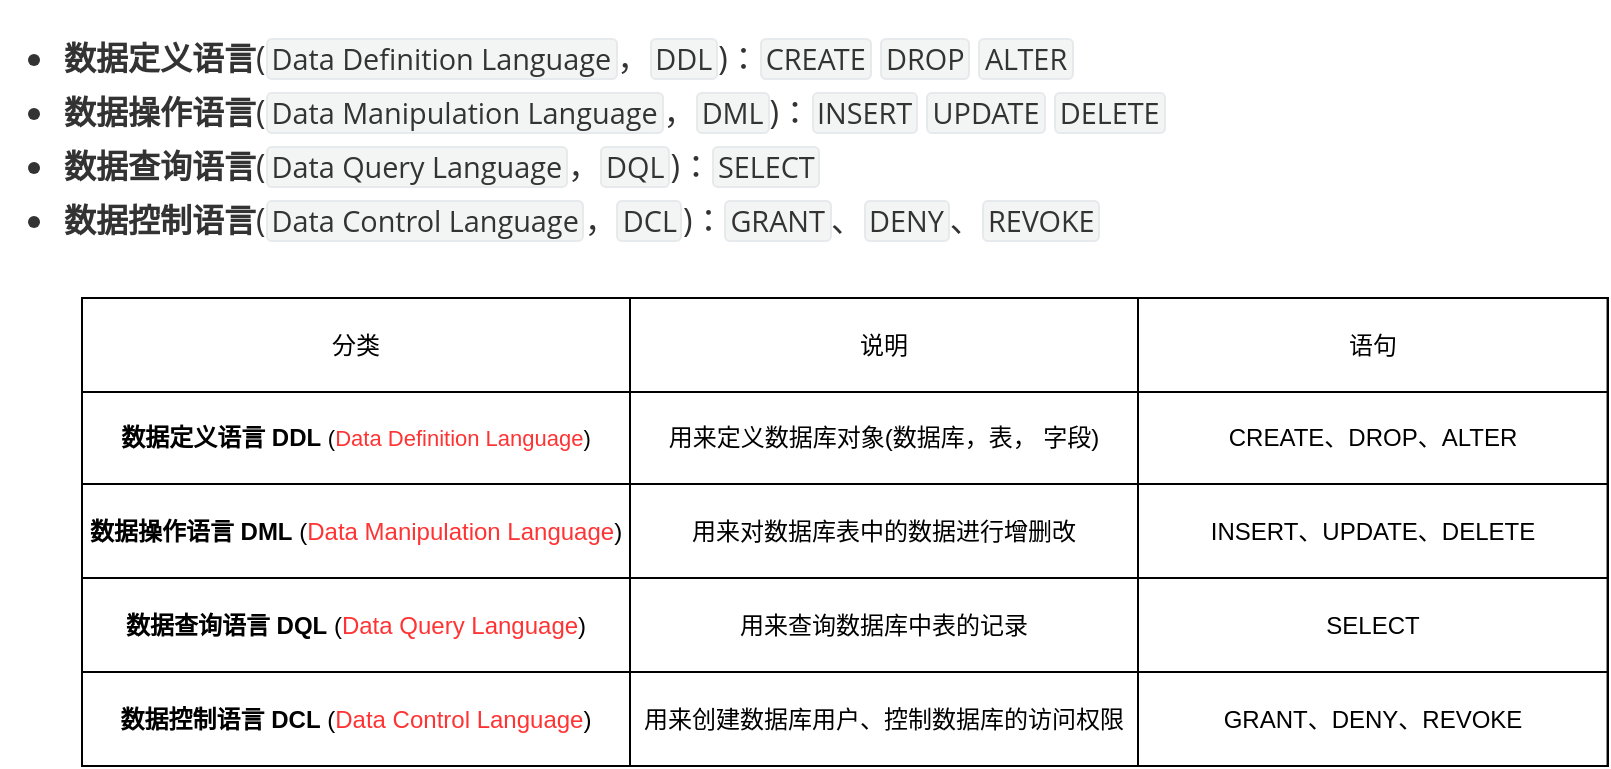 <mxfile version="21.7.4" type="github">
  <diagram name="第 1 页" id="3LZvGKKyWewhh8zbcXn5">
    <mxGraphModel dx="636" dy="1667" grid="0" gridSize="10" guides="1" tooltips="1" connect="1" arrows="1" fold="1" page="1" pageScale="1" pageWidth="1920" pageHeight="1200" math="0" shadow="0">
      <root>
        <mxCell id="0" />
        <mxCell id="1" parent="0" />
        <mxCell id="FtCa5IqxH-QXSGiLLLDz-1" value="" style="childLayout=tableLayout;recursiveResize=0;shadow=0;fillColor=none;" vertex="1" parent="1">
          <mxGeometry x="205" y="146" width="762.78" height="234" as="geometry" />
        </mxCell>
        <mxCell id="FtCa5IqxH-QXSGiLLLDz-2" value="" style="shape=tableRow;horizontal=0;startSize=0;swimlaneHead=0;swimlaneBody=0;top=0;left=0;bottom=0;right=0;dropTarget=0;collapsible=0;recursiveResize=0;expand=0;fontStyle=0;fillColor=none;strokeColor=inherit;" vertex="1" parent="FtCa5IqxH-QXSGiLLLDz-1">
          <mxGeometry width="762.78" height="47" as="geometry" />
        </mxCell>
        <mxCell id="FtCa5IqxH-QXSGiLLLDz-3" value="分类" style="connectable=0;recursiveResize=0;strokeColor=inherit;fillColor=none;align=center;whiteSpace=wrap;html=1;" vertex="1" parent="FtCa5IqxH-QXSGiLLLDz-2">
          <mxGeometry width="274" height="47" as="geometry">
            <mxRectangle width="274" height="47" as="alternateBounds" />
          </mxGeometry>
        </mxCell>
        <mxCell id="FtCa5IqxH-QXSGiLLLDz-4" value="说明" style="connectable=0;recursiveResize=0;strokeColor=inherit;fillColor=none;align=center;whiteSpace=wrap;html=1;" vertex="1" parent="FtCa5IqxH-QXSGiLLLDz-2">
          <mxGeometry x="274" width="254" height="47" as="geometry">
            <mxRectangle width="254" height="47" as="alternateBounds" />
          </mxGeometry>
        </mxCell>
        <mxCell id="FtCa5IqxH-QXSGiLLLDz-5" value="语句" style="connectable=0;recursiveResize=0;strokeColor=inherit;fillColor=none;align=center;whiteSpace=wrap;html=1;" vertex="1" parent="FtCa5IqxH-QXSGiLLLDz-2">
          <mxGeometry x="528" width="235" height="47" as="geometry">
            <mxRectangle width="235" height="47" as="alternateBounds" />
          </mxGeometry>
        </mxCell>
        <mxCell id="FtCa5IqxH-QXSGiLLLDz-6" style="shape=tableRow;horizontal=0;startSize=0;swimlaneHead=0;swimlaneBody=0;top=0;left=0;bottom=0;right=0;dropTarget=0;collapsible=0;recursiveResize=0;expand=0;fontStyle=0;fillColor=none;strokeColor=inherit;" vertex="1" parent="FtCa5IqxH-QXSGiLLLDz-1">
          <mxGeometry y="47" width="762.78" height="46" as="geometry" />
        </mxCell>
        <mxCell id="FtCa5IqxH-QXSGiLLLDz-7" value="&lt;b&gt;数据定义语言 DDL&lt;/b&gt; &lt;font style=&quot;font-size: 11px;&quot;&gt;(&lt;font color=&quot;#ff3333&quot;&gt;Data Definition Language&lt;/font&gt;)&lt;/font&gt;" style="connectable=0;recursiveResize=0;strokeColor=inherit;fillColor=none;align=center;whiteSpace=wrap;html=1;" vertex="1" parent="FtCa5IqxH-QXSGiLLLDz-6">
          <mxGeometry width="274" height="46" as="geometry">
            <mxRectangle width="274" height="46" as="alternateBounds" />
          </mxGeometry>
        </mxCell>
        <mxCell id="FtCa5IqxH-QXSGiLLLDz-8" value="用来定义数据库对象(数据库，表， 字段)" style="connectable=0;recursiveResize=0;strokeColor=inherit;fillColor=none;align=center;whiteSpace=wrap;html=1;" vertex="1" parent="FtCa5IqxH-QXSGiLLLDz-6">
          <mxGeometry x="274" width="254" height="46" as="geometry">
            <mxRectangle width="254" height="46" as="alternateBounds" />
          </mxGeometry>
        </mxCell>
        <mxCell id="FtCa5IqxH-QXSGiLLLDz-9" value="CREATE、DROP、ALTER" style="connectable=0;recursiveResize=0;strokeColor=inherit;fillColor=none;align=center;whiteSpace=wrap;html=1;" vertex="1" parent="FtCa5IqxH-QXSGiLLLDz-6">
          <mxGeometry x="528" width="235" height="46" as="geometry">
            <mxRectangle width="235" height="46" as="alternateBounds" />
          </mxGeometry>
        </mxCell>
        <mxCell id="FtCa5IqxH-QXSGiLLLDz-10" style="shape=tableRow;horizontal=0;startSize=0;swimlaneHead=0;swimlaneBody=0;top=0;left=0;bottom=0;right=0;dropTarget=0;collapsible=0;recursiveResize=0;expand=0;fontStyle=0;fillColor=none;strokeColor=inherit;" vertex="1" parent="FtCa5IqxH-QXSGiLLLDz-1">
          <mxGeometry y="93" width="762.78" height="47" as="geometry" />
        </mxCell>
        <mxCell id="FtCa5IqxH-QXSGiLLLDz-11" value="&lt;b&gt;数据操作语言 DML&lt;/b&gt; (&lt;font color=&quot;#ff3333&quot;&gt;Data Manipulation Language&lt;/font&gt;)" style="connectable=0;recursiveResize=0;strokeColor=inherit;fillColor=none;align=center;whiteSpace=wrap;html=1;" vertex="1" parent="FtCa5IqxH-QXSGiLLLDz-10">
          <mxGeometry width="274" height="47" as="geometry">
            <mxRectangle width="274" height="47" as="alternateBounds" />
          </mxGeometry>
        </mxCell>
        <mxCell id="FtCa5IqxH-QXSGiLLLDz-12" value="用来对数据库表中的数据进行增删改" style="connectable=0;recursiveResize=0;strokeColor=inherit;fillColor=none;align=center;whiteSpace=wrap;html=1;" vertex="1" parent="FtCa5IqxH-QXSGiLLLDz-10">
          <mxGeometry x="274" width="254" height="47" as="geometry">
            <mxRectangle width="254" height="47" as="alternateBounds" />
          </mxGeometry>
        </mxCell>
        <mxCell id="FtCa5IqxH-QXSGiLLLDz-13" value="INSERT、UPDATE、DELETE" style="connectable=0;recursiveResize=0;strokeColor=inherit;fillColor=none;align=center;whiteSpace=wrap;html=1;" vertex="1" parent="FtCa5IqxH-QXSGiLLLDz-10">
          <mxGeometry x="528" width="235" height="47" as="geometry">
            <mxRectangle width="235" height="47" as="alternateBounds" />
          </mxGeometry>
        </mxCell>
        <mxCell id="FtCa5IqxH-QXSGiLLLDz-18" style="shape=tableRow;horizontal=0;startSize=0;swimlaneHead=0;swimlaneBody=0;top=0;left=0;bottom=0;right=0;dropTarget=0;collapsible=0;recursiveResize=0;expand=0;fontStyle=0;fillColor=none;strokeColor=inherit;" vertex="1" parent="FtCa5IqxH-QXSGiLLLDz-1">
          <mxGeometry y="140" width="762.78" height="47" as="geometry" />
        </mxCell>
        <mxCell id="FtCa5IqxH-QXSGiLLLDz-19" value="&lt;b&gt;数据查询语言 DQL&lt;/b&gt; (&lt;font color=&quot;#ff3333&quot;&gt;Data Query Language&lt;/font&gt;)" style="connectable=0;recursiveResize=0;strokeColor=inherit;fillColor=none;align=center;whiteSpace=wrap;html=1;" vertex="1" parent="FtCa5IqxH-QXSGiLLLDz-18">
          <mxGeometry width="274" height="47" as="geometry">
            <mxRectangle width="274" height="47" as="alternateBounds" />
          </mxGeometry>
        </mxCell>
        <mxCell id="FtCa5IqxH-QXSGiLLLDz-20" value="用来查询数据库中表的记录" style="connectable=0;recursiveResize=0;strokeColor=inherit;fillColor=none;align=center;whiteSpace=wrap;html=1;" vertex="1" parent="FtCa5IqxH-QXSGiLLLDz-18">
          <mxGeometry x="274" width="254" height="47" as="geometry">
            <mxRectangle width="254" height="47" as="alternateBounds" />
          </mxGeometry>
        </mxCell>
        <mxCell id="FtCa5IqxH-QXSGiLLLDz-21" value="SELECT" style="connectable=0;recursiveResize=0;strokeColor=inherit;fillColor=none;align=center;whiteSpace=wrap;html=1;" vertex="1" parent="FtCa5IqxH-QXSGiLLLDz-18">
          <mxGeometry x="528" width="235" height="47" as="geometry">
            <mxRectangle width="235" height="47" as="alternateBounds" />
          </mxGeometry>
        </mxCell>
        <mxCell id="FtCa5IqxH-QXSGiLLLDz-14" style="shape=tableRow;horizontal=0;startSize=0;swimlaneHead=0;swimlaneBody=0;top=0;left=0;bottom=0;right=0;dropTarget=0;collapsible=0;recursiveResize=0;expand=0;fontStyle=0;fillColor=none;strokeColor=inherit;" vertex="1" parent="FtCa5IqxH-QXSGiLLLDz-1">
          <mxGeometry y="187" width="762.78" height="47" as="geometry" />
        </mxCell>
        <mxCell id="FtCa5IqxH-QXSGiLLLDz-15" value="&lt;b&gt;数据控制语言 DCL&lt;/b&gt; (&lt;font color=&quot;#ff3333&quot;&gt;Data Control Language&lt;/font&gt;)" style="connectable=0;recursiveResize=0;strokeColor=inherit;fillColor=none;align=center;whiteSpace=wrap;html=1;" vertex="1" parent="FtCa5IqxH-QXSGiLLLDz-14">
          <mxGeometry width="274" height="47" as="geometry">
            <mxRectangle width="274" height="47" as="alternateBounds" />
          </mxGeometry>
        </mxCell>
        <mxCell id="FtCa5IqxH-QXSGiLLLDz-16" value="用来创建数据库用户、控制数据库的访问权限" style="connectable=0;recursiveResize=0;strokeColor=inherit;fillColor=none;align=center;whiteSpace=wrap;html=1;" vertex="1" parent="FtCa5IqxH-QXSGiLLLDz-14">
          <mxGeometry x="274" width="254" height="47" as="geometry">
            <mxRectangle width="254" height="47" as="alternateBounds" />
          </mxGeometry>
        </mxCell>
        <mxCell id="FtCa5IqxH-QXSGiLLLDz-17" value="GRANT、DENY、REVOKE" style="connectable=0;recursiveResize=0;strokeColor=inherit;fillColor=none;align=center;whiteSpace=wrap;html=1;" vertex="1" parent="FtCa5IqxH-QXSGiLLLDz-14">
          <mxGeometry x="528" width="235" height="47" as="geometry">
            <mxRectangle width="235" height="47" as="alternateBounds" />
          </mxGeometry>
        </mxCell>
        <mxCell id="FtCa5IqxH-QXSGiLLLDz-22" value="&lt;ul class=&quot;ul-list&quot; data-mark=&quot;-&quot; style=&quot;box-sizing: border-box; margin: 0.8em 0px; padding-left: 30px; position: relative; color: rgb(51, 51, 51); font-family: &amp;quot;Open Sans&amp;quot;, &amp;quot;Clear Sans&amp;quot;, &amp;quot;Helvetica Neue&amp;quot;, Helvetica, Arial, &amp;quot;Segoe UI Emoji&amp;quot;, sans-serif; font-size: 16px; font-style: normal; font-variant-ligatures: normal; font-variant-caps: normal; font-weight: 400; letter-spacing: normal; orphans: 2; text-align: start; text-indent: 0px; text-transform: none; widows: 2; word-spacing: 0px; -webkit-text-stroke-width: 0px; text-decoration-thickness: initial; text-decoration-style: initial; text-decoration-color: initial;&quot;&gt;&lt;li class=&quot;md-list-item&quot; style=&quot;box-sizing: border-box; margin: 0px; position: relative;&quot;&gt;&lt;p class=&quot;md-end-block md-p&quot; style=&quot;box-sizing: border-box; line-height: inherit; orphans: 4; margin: 0px 0px 0.5rem; position: relative;&quot;&gt;&lt;span class=&quot;md-pair-s&quot; style=&quot;box-sizing: border-box;&quot;&gt;&lt;strong style=&quot;box-sizing: border-box;&quot;&gt;&lt;span class=&quot;md-plain&quot; style=&quot;box-sizing: border-box;&quot;&gt;数据定义语言&lt;/span&gt;&lt;/strong&gt;&lt;/span&gt;&lt;span class=&quot;md-plain&quot; style=&quot;box-sizing: border-box;&quot;&gt;(&lt;/span&gt;&lt;span spellcheck=&quot;false&quot; class=&quot;md-pair-s&quot; style=&quot;box-sizing: border-box;&quot;&gt;&lt;code style=&quot;box-sizing: border-box; font-family: var(--monospace); text-align: left; vertical-align: initial; border: 1px solid rgb(231, 234, 237); background-color: rgb(243, 244, 244); border-radius: 3px; padding: 0px 2px; font-size: 0.9em;&quot;&gt;Data Definition Language&lt;/code&gt;&lt;/span&gt;&lt;span class=&quot;md-plain&quot; style=&quot;box-sizing: border-box;&quot;&gt;，&lt;/span&gt;&lt;span spellcheck=&quot;false&quot; class=&quot;md-pair-s&quot; style=&quot;box-sizing: border-box;&quot;&gt;&lt;code style=&quot;box-sizing: border-box; font-family: var(--monospace); text-align: left; vertical-align: initial; border: 1px solid rgb(231, 234, 237); background-color: rgb(243, 244, 244); border-radius: 3px; padding: 0px 2px; font-size: 0.9em;&quot;&gt;DDL&lt;/code&gt;&lt;/span&gt;&lt;span class=&quot;md-plain&quot; style=&quot;box-sizing: border-box;&quot;&gt;)：&lt;/span&gt;&lt;span spellcheck=&quot;false&quot; class=&quot;md-pair-s&quot; style=&quot;box-sizing: border-box;&quot;&gt;&lt;code style=&quot;box-sizing: border-box; font-family: var(--monospace); text-align: left; vertical-align: initial; border: 1px solid rgb(231, 234, 237); background-color: rgb(243, 244, 244); border-radius: 3px; padding: 0px 2px; font-size: 0.9em;&quot;&gt;CREATE&lt;/code&gt;&lt;/span&gt;&lt;span class=&quot;md-plain&quot; style=&quot;box-sizing: border-box;&quot;&gt; &lt;/span&gt;&lt;span spellcheck=&quot;false&quot; class=&quot;md-pair-s&quot; style=&quot;box-sizing: border-box;&quot;&gt;&lt;code style=&quot;box-sizing: border-box; font-family: var(--monospace); text-align: left; vertical-align: initial; border: 1px solid rgb(231, 234, 237); background-color: rgb(243, 244, 244); border-radius: 3px; padding: 0px 2px; font-size: 0.9em;&quot;&gt;DROP&lt;/code&gt;&lt;/span&gt;&lt;span class=&quot;md-plain&quot; style=&quot;box-sizing: border-box;&quot;&gt; &lt;/span&gt;&lt;span spellcheck=&quot;false&quot; class=&quot;md-pair-s&quot; style=&quot;box-sizing: border-box;&quot;&gt;&lt;code style=&quot;box-sizing: border-box; font-family: var(--monospace); text-align: left; vertical-align: initial; border: 1px solid rgb(231, 234, 237); background-color: rgb(243, 244, 244); border-radius: 3px; padding: 0px 2px; font-size: 0.9em;&quot;&gt;ALTER&lt;/code&gt;&lt;/span&gt;&lt;/p&gt;&lt;/li&gt;&lt;li class=&quot;md-list-item&quot; style=&quot;box-sizing: border-box; margin: 0px; position: relative;&quot;&gt;&lt;p class=&quot;md-end-block md-p&quot; style=&quot;box-sizing: border-box; line-height: inherit; orphans: 4; margin: 0px 0px 0.5rem; position: relative;&quot;&gt;&lt;span class=&quot;md-pair-s&quot; style=&quot;box-sizing: border-box;&quot;&gt;&lt;strong style=&quot;box-sizing: border-box;&quot;&gt;&lt;span class=&quot;md-plain&quot; style=&quot;box-sizing: border-box;&quot;&gt;数据操作语言&lt;/span&gt;&lt;/strong&gt;&lt;/span&gt;&lt;span class=&quot;md-plain&quot; style=&quot;box-sizing: border-box;&quot;&gt;(&lt;/span&gt;&lt;span spellcheck=&quot;false&quot; class=&quot;md-pair-s&quot; style=&quot;box-sizing: border-box;&quot;&gt;&lt;code style=&quot;box-sizing: border-box; font-family: var(--monospace); text-align: left; vertical-align: initial; border: 1px solid rgb(231, 234, 237); background-color: rgb(243, 244, 244); border-radius: 3px; padding: 0px 2px; font-size: 0.9em;&quot;&gt;Data Manipulation Language&lt;/code&gt;&lt;/span&gt;&lt;span class=&quot;md-plain&quot; style=&quot;box-sizing: border-box;&quot;&gt;，&lt;/span&gt;&lt;span spellcheck=&quot;false&quot; class=&quot;md-pair-s&quot; style=&quot;box-sizing: border-box;&quot;&gt;&lt;code style=&quot;box-sizing: border-box; font-family: var(--monospace); text-align: left; vertical-align: initial; border: 1px solid rgb(231, 234, 237); background-color: rgb(243, 244, 244); border-radius: 3px; padding: 0px 2px; font-size: 0.9em;&quot;&gt;DML&lt;/code&gt;&lt;/span&gt;&lt;span class=&quot;md-plain&quot; style=&quot;box-sizing: border-box;&quot;&gt;)：&lt;/span&gt;&lt;span spellcheck=&quot;false&quot; class=&quot;md-pair-s&quot; style=&quot;box-sizing: border-box;&quot;&gt;&lt;code style=&quot;box-sizing: border-box; font-family: var(--monospace); text-align: left; vertical-align: initial; border: 1px solid rgb(231, 234, 237); background-color: rgb(243, 244, 244); border-radius: 3px; padding: 0px 2px; font-size: 0.9em;&quot;&gt;INSERT&lt;/code&gt;&lt;/span&gt;&lt;span class=&quot;md-plain&quot; style=&quot;box-sizing: border-box;&quot;&gt; &lt;/span&gt;&lt;span spellcheck=&quot;false&quot; class=&quot;md-pair-s&quot; style=&quot;box-sizing: border-box;&quot;&gt;&lt;code style=&quot;box-sizing: border-box; font-family: var(--monospace); text-align: left; vertical-align: initial; border: 1px solid rgb(231, 234, 237); background-color: rgb(243, 244, 244); border-radius: 3px; padding: 0px 2px; font-size: 0.9em;&quot;&gt;UPDATE&lt;/code&gt;&lt;/span&gt;&lt;span class=&quot;md-plain&quot; style=&quot;box-sizing: border-box;&quot;&gt; &lt;/span&gt;&lt;span spellcheck=&quot;false&quot; class=&quot;md-pair-s&quot; style=&quot;box-sizing: border-box;&quot;&gt;&lt;code style=&quot;box-sizing: border-box; font-family: var(--monospace); text-align: left; vertical-align: initial; border: 1px solid rgb(231, 234, 237); background-color: rgb(243, 244, 244); border-radius: 3px; padding: 0px 2px; font-size: 0.9em;&quot;&gt;DELETE&lt;/code&gt;&lt;/span&gt;&lt;/p&gt;&lt;/li&gt;&lt;li class=&quot;md-list-item&quot; style=&quot;box-sizing: border-box; margin: 0px; position: relative;&quot;&gt;&lt;p class=&quot;md-end-block md-p&quot; style=&quot;box-sizing: border-box; line-height: inherit; orphans: 4; margin: 0px 0px 0.5rem; position: relative;&quot;&gt;&lt;span class=&quot;md-pair-s&quot; style=&quot;box-sizing: border-box;&quot;&gt;&lt;strong style=&quot;box-sizing: border-box;&quot;&gt;&lt;span class=&quot;md-plain&quot; style=&quot;box-sizing: border-box;&quot;&gt;数据查询语言&lt;/span&gt;&lt;/strong&gt;&lt;/span&gt;&lt;span class=&quot;md-plain&quot; style=&quot;box-sizing: border-box;&quot;&gt;(&lt;/span&gt;&lt;span spellcheck=&quot;false&quot; class=&quot;md-pair-s&quot; style=&quot;box-sizing: border-box;&quot;&gt;&lt;code style=&quot;box-sizing: border-box; font-family: var(--monospace); text-align: left; vertical-align: initial; border: 1px solid rgb(231, 234, 237); background-color: rgb(243, 244, 244); border-radius: 3px; padding: 0px 2px; font-size: 0.9em;&quot;&gt;Data Query Language&lt;/code&gt;&lt;/span&gt;&lt;span class=&quot;md-plain&quot; style=&quot;box-sizing: border-box;&quot;&gt;，&lt;/span&gt;&lt;span spellcheck=&quot;false&quot; class=&quot;md-pair-s&quot; style=&quot;box-sizing: border-box;&quot;&gt;&lt;code style=&quot;box-sizing: border-box; font-family: var(--monospace); text-align: left; vertical-align: initial; border: 1px solid rgb(231, 234, 237); background-color: rgb(243, 244, 244); border-radius: 3px; padding: 0px 2px; font-size: 0.9em;&quot;&gt;DQL&lt;/code&gt;&lt;/span&gt;&lt;span class=&quot;md-plain&quot; style=&quot;box-sizing: border-box;&quot;&gt;)：&lt;/span&gt;&lt;span spellcheck=&quot;false&quot; class=&quot;md-pair-s&quot; style=&quot;box-sizing: border-box;&quot;&gt;&lt;code style=&quot;box-sizing: border-box; font-family: var(--monospace); text-align: left; vertical-align: initial; border: 1px solid rgb(231, 234, 237); background-color: rgb(243, 244, 244); border-radius: 3px; padding: 0px 2px; font-size: 0.9em;&quot;&gt;SELECT&lt;/code&gt;&lt;/span&gt;&lt;/p&gt;&lt;/li&gt;&lt;li class=&quot;md-list-item&quot; style=&quot;box-sizing: border-box; margin: 0px; position: relative;&quot;&gt;&lt;p class=&quot;md-end-block md-p&quot; style=&quot;box-sizing: border-box; line-height: inherit; orphans: 4; margin: 0px 0px 0.5rem; position: relative;&quot;&gt;&lt;span class=&quot;md-pair-s&quot; style=&quot;box-sizing: border-box;&quot;&gt;&lt;strong style=&quot;box-sizing: border-box;&quot;&gt;&lt;span class=&quot;md-plain&quot; style=&quot;box-sizing: border-box;&quot;&gt;数据控制语言&lt;/span&gt;&lt;/strong&gt;&lt;/span&gt;&lt;span class=&quot;md-plain&quot; style=&quot;box-sizing: border-box;&quot;&gt;(&lt;/span&gt;&lt;span spellcheck=&quot;false&quot; class=&quot;md-pair-s&quot; style=&quot;box-sizing: border-box;&quot;&gt;&lt;code style=&quot;box-sizing: border-box; font-family: var(--monospace); text-align: left; vertical-align: initial; border: 1px solid rgb(231, 234, 237); background-color: rgb(243, 244, 244); border-radius: 3px; padding: 0px 2px; font-size: 0.9em;&quot;&gt;Data Control Language&lt;/code&gt;&lt;/span&gt;&lt;span class=&quot;md-plain&quot; style=&quot;box-sizing: border-box;&quot;&gt;，&lt;/span&gt;&lt;span spellcheck=&quot;false&quot; class=&quot;md-pair-s&quot; style=&quot;box-sizing: border-box;&quot;&gt;&lt;code style=&quot;box-sizing: border-box; font-family: var(--monospace); text-align: left; vertical-align: initial; border: 1px solid rgb(231, 234, 237); background-color: rgb(243, 244, 244); border-radius: 3px; padding: 0px 2px; font-size: 0.9em;&quot;&gt;DCL&lt;/code&gt;&lt;/span&gt;&lt;span class=&quot;md-plain&quot; style=&quot;box-sizing: border-box;&quot;&gt;)：&lt;/span&gt;&lt;span spellcheck=&quot;false&quot; class=&quot;md-pair-s&quot; style=&quot;box-sizing: border-box;&quot;&gt;&lt;code style=&quot;box-sizing: border-box; font-family: var(--monospace); text-align: left; vertical-align: initial; border: 1px solid rgb(231, 234, 237); background-color: rgb(243, 244, 244); border-radius: 3px; padding: 0px 2px; font-size: 0.9em;&quot;&gt;GRANT&lt;/code&gt;&lt;/span&gt;&lt;span class=&quot;md-plain&quot; style=&quot;box-sizing: border-box;&quot;&gt;、&lt;/span&gt;&lt;span spellcheck=&quot;false&quot; class=&quot;md-pair-s&quot; style=&quot;box-sizing: border-box;&quot;&gt;&lt;code style=&quot;box-sizing: border-box; font-family: var(--monospace); text-align: left; vertical-align: initial; border: 1px solid rgb(231, 234, 237); background-color: rgb(243, 244, 244); border-radius: 3px; padding: 0px 2px; font-size: 0.9em;&quot;&gt;DENY&lt;/code&gt;&lt;/span&gt;&lt;span class=&quot;md-plain&quot; style=&quot;box-sizing: border-box;&quot;&gt;、&lt;/span&gt;&lt;span spellcheck=&quot;false&quot; class=&quot;md-pair-s&quot; style=&quot;box-sizing: border-box;&quot;&gt;&lt;code style=&quot;box-sizing: border-box; font-family: var(--monospace); text-align: left; vertical-align: initial; border: 1px solid rgb(231, 234, 237); background-color: rgb(243, 244, 244); border-radius: 3px; padding: 0px 2px; font-size: 0.9em;&quot;&gt;REVOKE&lt;/code&gt;&lt;/span&gt;&lt;/p&gt;&lt;/li&gt;&lt;/ul&gt;&lt;br class=&quot;Apple-interchange-newline&quot;&gt;" style="text;whiteSpace=wrap;html=1;" vertex="1" parent="1">
          <mxGeometry x="164" y="-3" width="713" height="135" as="geometry" />
        </mxCell>
      </root>
    </mxGraphModel>
  </diagram>
</mxfile>
